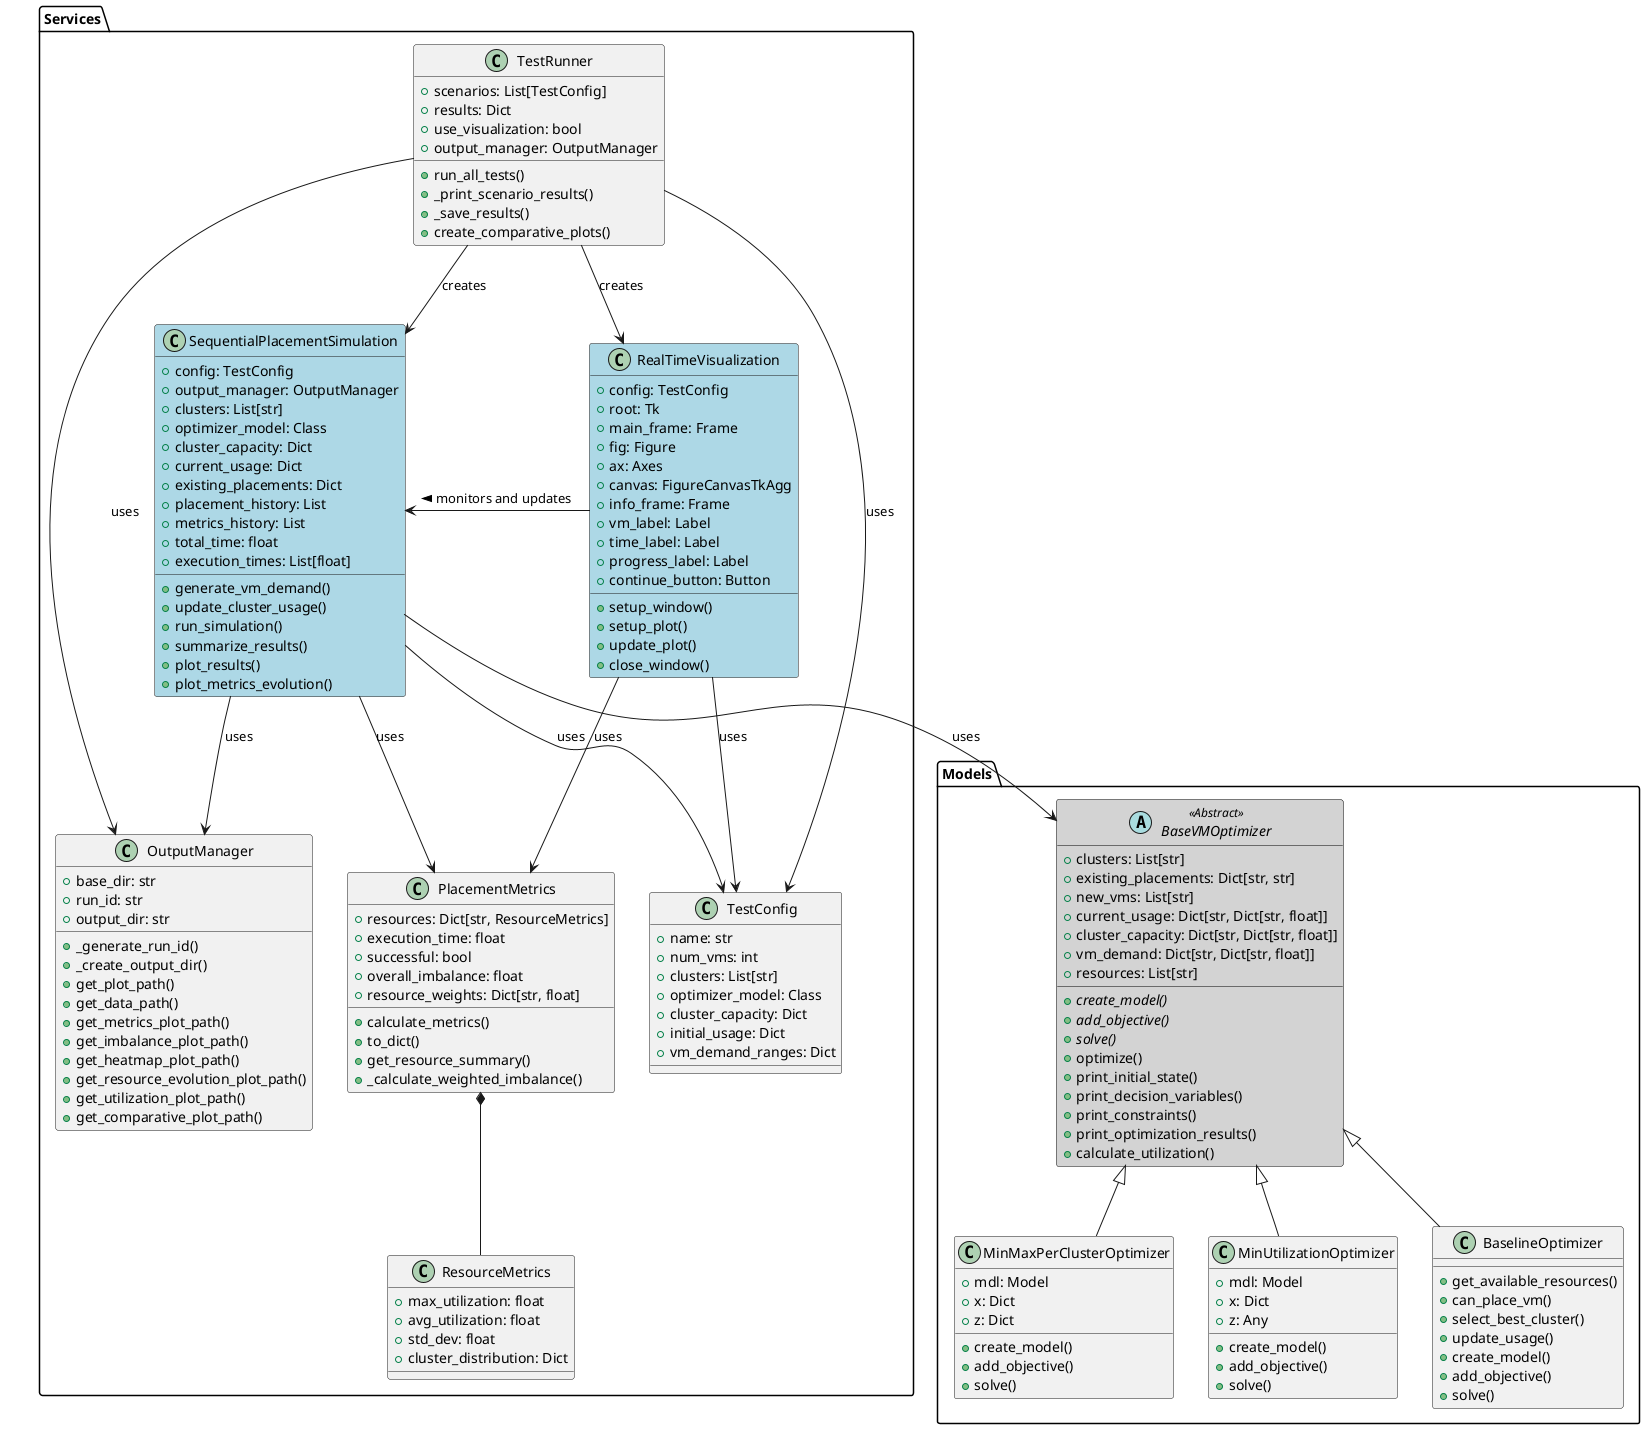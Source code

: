 @startuml class_diagram_with_visualization_decouple

skinparam class {
    BackgroundColor<<Abstract>> LightGray
    BorderColor<<Abstract>> Black
}

package "Models" {
    abstract class BaseVMOptimizer <<Abstract>> {
        + clusters: List[str]
        + existing_placements: Dict[str, str]
        + new_vms: List[str]
        + current_usage: Dict[str, Dict[str, float]]
        + cluster_capacity: Dict[str, Dict[str, float]]
        + vm_demand: Dict[str, Dict[str, float]]
        + resources: List[str]
        __
        + {abstract} create_model()
        + {abstract} add_objective()
        + {abstract} solve()
        + optimize()
        + print_initial_state()
        + print_decision_variables()
        + print_constraints()
        + print_optimization_results()
        + calculate_utilization()
    }

    class MinUtilizationOptimizer {
        + mdl: Model
        + x: Dict
        + z: Any
        __
        + create_model()
        + add_objective()
        + solve()
    }

    class BaselineOptimizer {
        + get_available_resources()
        + can_place_vm()
        + select_best_cluster()
        + update_usage()
        + create_model()
        + add_objective()
        + solve()
    }

    class MinMaxPerClusterOptimizer {
        + mdl: Model
        + x: Dict
        + z: Dict
        __
        + create_model()
        + add_objective()
        + solve()
    }
}

package "Services" {
    class OutputManager {
        + base_dir: str
        + run_id: str
        + output_dir: str
        __
        + _generate_run_id()
        + _create_output_dir()
        + get_plot_path()
        + get_data_path()
        + get_metrics_plot_path()
        + get_imbalance_plot_path()
        + get_heatmap_plot_path()
        + get_resource_evolution_plot_path()
        + get_utilization_plot_path()
        + get_comparative_plot_path()
    }

    together {
        class SequentialPlacementSimulation #lightblue {
            + config: TestConfig
            + output_manager: OutputManager
            + clusters: List[str]
            + optimizer_model: Class
            + cluster_capacity: Dict
            + current_usage: Dict
            + existing_placements: Dict
            + placement_history: List
            + metrics_history: List
            + total_time: float
            + execution_times: List[float]
            __
            + generate_vm_demand()
            + update_cluster_usage()
            + run_simulation()
            + summarize_results()
            + plot_results()
            + plot_metrics_evolution()
        }

        class RealTimeVisualization #lightblue {
            + config: TestConfig
            + root: Tk
            + main_frame: Frame
            + fig: Figure
            + ax: Axes
            + canvas: FigureCanvasTkAgg
            + info_frame: Frame
            + vm_label: Label
            + time_label: Label
            + progress_label: Label
            + continue_button: Button
            __
            + setup_window()
            + setup_plot()
            + update_plot()
            + close_window()
        }
    }

    class PlacementMetrics {
        + resources: Dict[str, ResourceMetrics]
        + execution_time: float
        + successful: bool
        + overall_imbalance: float
        + resource_weights: Dict[str, float]
        __
        + calculate_metrics()
        + to_dict()
        + get_resource_summary()
        + _calculate_weighted_imbalance()
    }

    class ResourceMetrics {
        + max_utilization: float
        + avg_utilization: float
        + std_dev: float
        + cluster_distribution: Dict
    }

    class TestConfig {
        + name: str
        + num_vms: int
        + clusters: List[str]
        + optimizer_model: Class
        + cluster_capacity: Dict
        + initial_usage: Dict
        + vm_demand_ranges: Dict
    }

    class TestRunner {
        + scenarios: List[TestConfig]
        + results: Dict
        + use_visualization: bool
        + output_manager: OutputManager
        __
        + run_all_tests()
        + _print_scenario_results()
        + _save_results()
        + create_comparative_plots()
    }
}

' Hidden relationship for horizontal alignment
SequentialPlacementSimulation -[hidden]right- RealTimeVisualization

' Relationships
BaseVMOptimizer <|-- MinUtilizationOptimizer
BaseVMOptimizer <|-- BaselineOptimizer
BaseVMOptimizer <|-- MinMaxPerClusterOptimizer

TestRunner --> TestConfig: uses
TestRunner --> SequentialPlacementSimulation: creates
TestRunner --> RealTimeVisualization: creates
TestRunner --> OutputManager: uses

SequentialPlacementSimulation --> PlacementMetrics: uses
SequentialPlacementSimulation --> TestConfig: uses
SequentialPlacementSimulation --> BaseVMOptimizer: uses
SequentialPlacementSimulation --> OutputManager: uses

PlacementMetrics *-- ResourceMetrics

RealTimeVisualization --> TestConfig: uses
RealTimeVisualization --> PlacementMetrics: uses
RealTimeVisualization --> SequentialPlacementSimulation: "monitors and updates >"

@enduml

